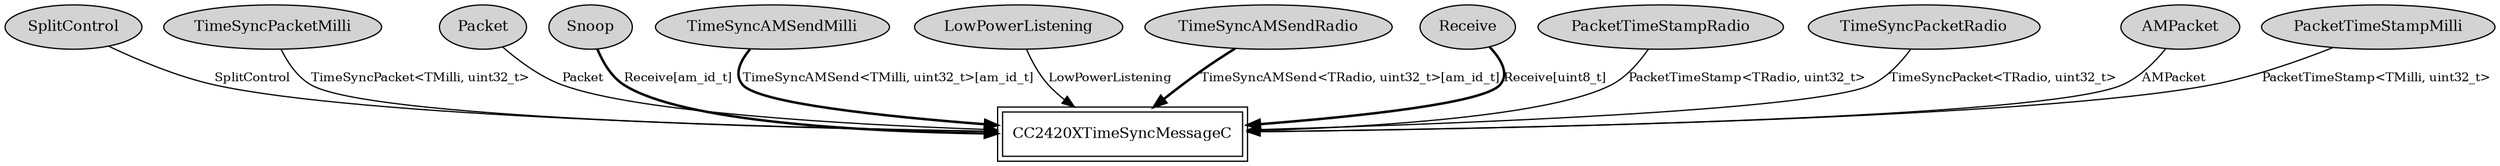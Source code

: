 digraph "tos.platforms.telosa.chips.cc2420x.tmicro.am.TimeSyncMessageC" {
  n0x413f9840 [shape=ellipse, style=filled, label="SplitControl", fontsize=12];
  "CC2420XTimeSyncMessageC" [fontsize=12, shape=box,peripheries=2, URL="../chtml/tos.chips.cc2420x.CC2420XTimeSyncMessageC.html"];
  n0x41432010 [shape=ellipse, style=filled, label="TimeSyncPacketMilli", fontsize=12];
  "CC2420XTimeSyncMessageC" [fontsize=12, shape=box,peripheries=2, URL="../chtml/tos.chips.cc2420x.CC2420XTimeSyncMessageC.html"];
  n0x413f6b48 [shape=ellipse, style=filled, label="Packet", fontsize=12];
  "CC2420XTimeSyncMessageC" [fontsize=12, shape=box,peripheries=2, URL="../chtml/tos.chips.cc2420x.CC2420XTimeSyncMessageC.html"];
  n0x413f67f0 [shape=ellipse, style=filled, label="Snoop", fontsize=12];
  "CC2420XTimeSyncMessageC" [fontsize=12, shape=box,peripheries=2, URL="../chtml/tos.chips.cc2420x.CC2420XTimeSyncMessageC.html"];
  n0x41435530 [shape=ellipse, style=filled, label="TimeSyncAMSendMilli", fontsize=12];
  "CC2420XTimeSyncMessageC" [fontsize=12, shape=box,peripheries=2, URL="../chtml/tos.chips.cc2420x.CC2420XTimeSyncMessageC.html"];
  n0x41432ce8 [shape=ellipse, style=filled, label="LowPowerListening", fontsize=12];
  "CC2420XTimeSyncMessageC" [fontsize=12, shape=box,peripheries=2, URL="../chtml/tos.chips.cc2420x.CC2420XTimeSyncMessageC.html"];
  n0x413f2e38 [shape=ellipse, style=filled, label="TimeSyncAMSendRadio", fontsize=12];
  "CC2420XTimeSyncMessageC" [fontsize=12, shape=box,peripheries=2, URL="../chtml/tos.chips.cc2420x.CC2420XTimeSyncMessageC.html"];
  n0x413f6158 [shape=ellipse, style=filled, label="Receive", fontsize=12];
  "CC2420XTimeSyncMessageC" [fontsize=12, shape=box,peripheries=2, URL="../chtml/tos.chips.cc2420x.CC2420XTimeSyncMessageC.html"];
  n0x413f31c0 [shape=ellipse, style=filled, label="PacketTimeStampRadio", fontsize=12];
  "CC2420XTimeSyncMessageC" [fontsize=12, shape=box,peripheries=2, URL="../chtml/tos.chips.cc2420x.CC2420XTimeSyncMessageC.html"];
  n0x414398a8 [shape=ellipse, style=filled, label="TimeSyncPacketRadio", fontsize=12];
  "CC2420XTimeSyncMessageC" [fontsize=12, shape=box,peripheries=2, URL="../chtml/tos.chips.cc2420x.CC2420XTimeSyncMessageC.html"];
  n0x413f5288 [shape=ellipse, style=filled, label="AMPacket", fontsize=12];
  "CC2420XTimeSyncMessageC" [fontsize=12, shape=box,peripheries=2, URL="../chtml/tos.chips.cc2420x.CC2420XTimeSyncMessageC.html"];
  n0x41438848 [shape=ellipse, style=filled, label="PacketTimeStampMilli", fontsize=12];
  "CC2420XTimeSyncMessageC" [fontsize=12, shape=box,peripheries=2, URL="../chtml/tos.chips.cc2420x.CC2420XTimeSyncMessageC.html"];
  "n0x413f9840" -> "CC2420XTimeSyncMessageC" [label="SplitControl", URL="../ihtml/tos.interfaces.SplitControl.html", fontsize=10];
  "n0x41432010" -> "CC2420XTimeSyncMessageC" [label="TimeSyncPacket<TMilli, uint32_t>", URL="../ihtml/tos.interfaces.TimeSyncPacket.html", fontsize=10];
  "n0x413f6b48" -> "CC2420XTimeSyncMessageC" [label="Packet", URL="../ihtml/tos.interfaces.Packet.html", fontsize=10];
  "n0x413f67f0" -> "CC2420XTimeSyncMessageC" [label="Receive[am_id_t]", style=bold, URL="../ihtml/tos.interfaces.Receive.html", fontsize=10];
  "n0x41435530" -> "CC2420XTimeSyncMessageC" [label="TimeSyncAMSend<TMilli, uint32_t>[am_id_t]", style=bold, URL="../ihtml/tos.interfaces.TimeSyncAMSend.html", fontsize=10];
  "n0x41432ce8" -> "CC2420XTimeSyncMessageC" [label="LowPowerListening", URL="../ihtml/tos.interfaces.LowPowerListening.html", fontsize=10];
  "n0x413f2e38" -> "CC2420XTimeSyncMessageC" [label="TimeSyncAMSend<TRadio, uint32_t>[am_id_t]", style=bold, URL="../ihtml/tos.interfaces.TimeSyncAMSend.html", fontsize=10];
  "n0x413f6158" -> "CC2420XTimeSyncMessageC" [label="Receive[uint8_t]", style=bold, URL="../ihtml/tos.interfaces.Receive.html", fontsize=10];
  "n0x413f31c0" -> "CC2420XTimeSyncMessageC" [label="PacketTimeStamp<TRadio, uint32_t>", URL="../ihtml/tos.interfaces.PacketTimeStamp.html", fontsize=10];
  "n0x414398a8" -> "CC2420XTimeSyncMessageC" [label="TimeSyncPacket<TRadio, uint32_t>", URL="../ihtml/tos.interfaces.TimeSyncPacket.html", fontsize=10];
  "n0x413f5288" -> "CC2420XTimeSyncMessageC" [label="AMPacket", URL="../ihtml/tos.interfaces.AMPacket.html", fontsize=10];
  "n0x41438848" -> "CC2420XTimeSyncMessageC" [label="PacketTimeStamp<TMilli, uint32_t>", URL="../ihtml/tos.interfaces.PacketTimeStamp.html", fontsize=10];
}

